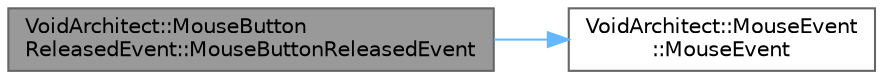 digraph "VoidArchitect::MouseButtonReleasedEvent::MouseButtonReleasedEvent"
{
 // LATEX_PDF_SIZE
  bgcolor="transparent";
  edge [fontname=Helvetica,fontsize=10,labelfontname=Helvetica,labelfontsize=10];
  node [fontname=Helvetica,fontsize=10,shape=box,height=0.2,width=0.4];
  rankdir="LR";
  Node1 [id="Node000001",label="VoidArchitect::MouseButton\lReleasedEvent::MouseButtonReleasedEvent",height=0.2,width=0.4,color="gray40", fillcolor="grey60", style="filled", fontcolor="black",tooltip=" "];
  Node1 -> Node2 [id="edge2_Node000001_Node000002",color="steelblue1",style="solid",tooltip=" "];
  Node2 [id="Node000002",label="VoidArchitect::MouseEvent\l::MouseEvent",height=0.2,width=0.4,color="grey40", fillcolor="white", style="filled",URL="$class_void_architect_1_1_mouse_event.html#ab0e4f197ac456b24edfb01be12e553a8",tooltip=" "];
}

